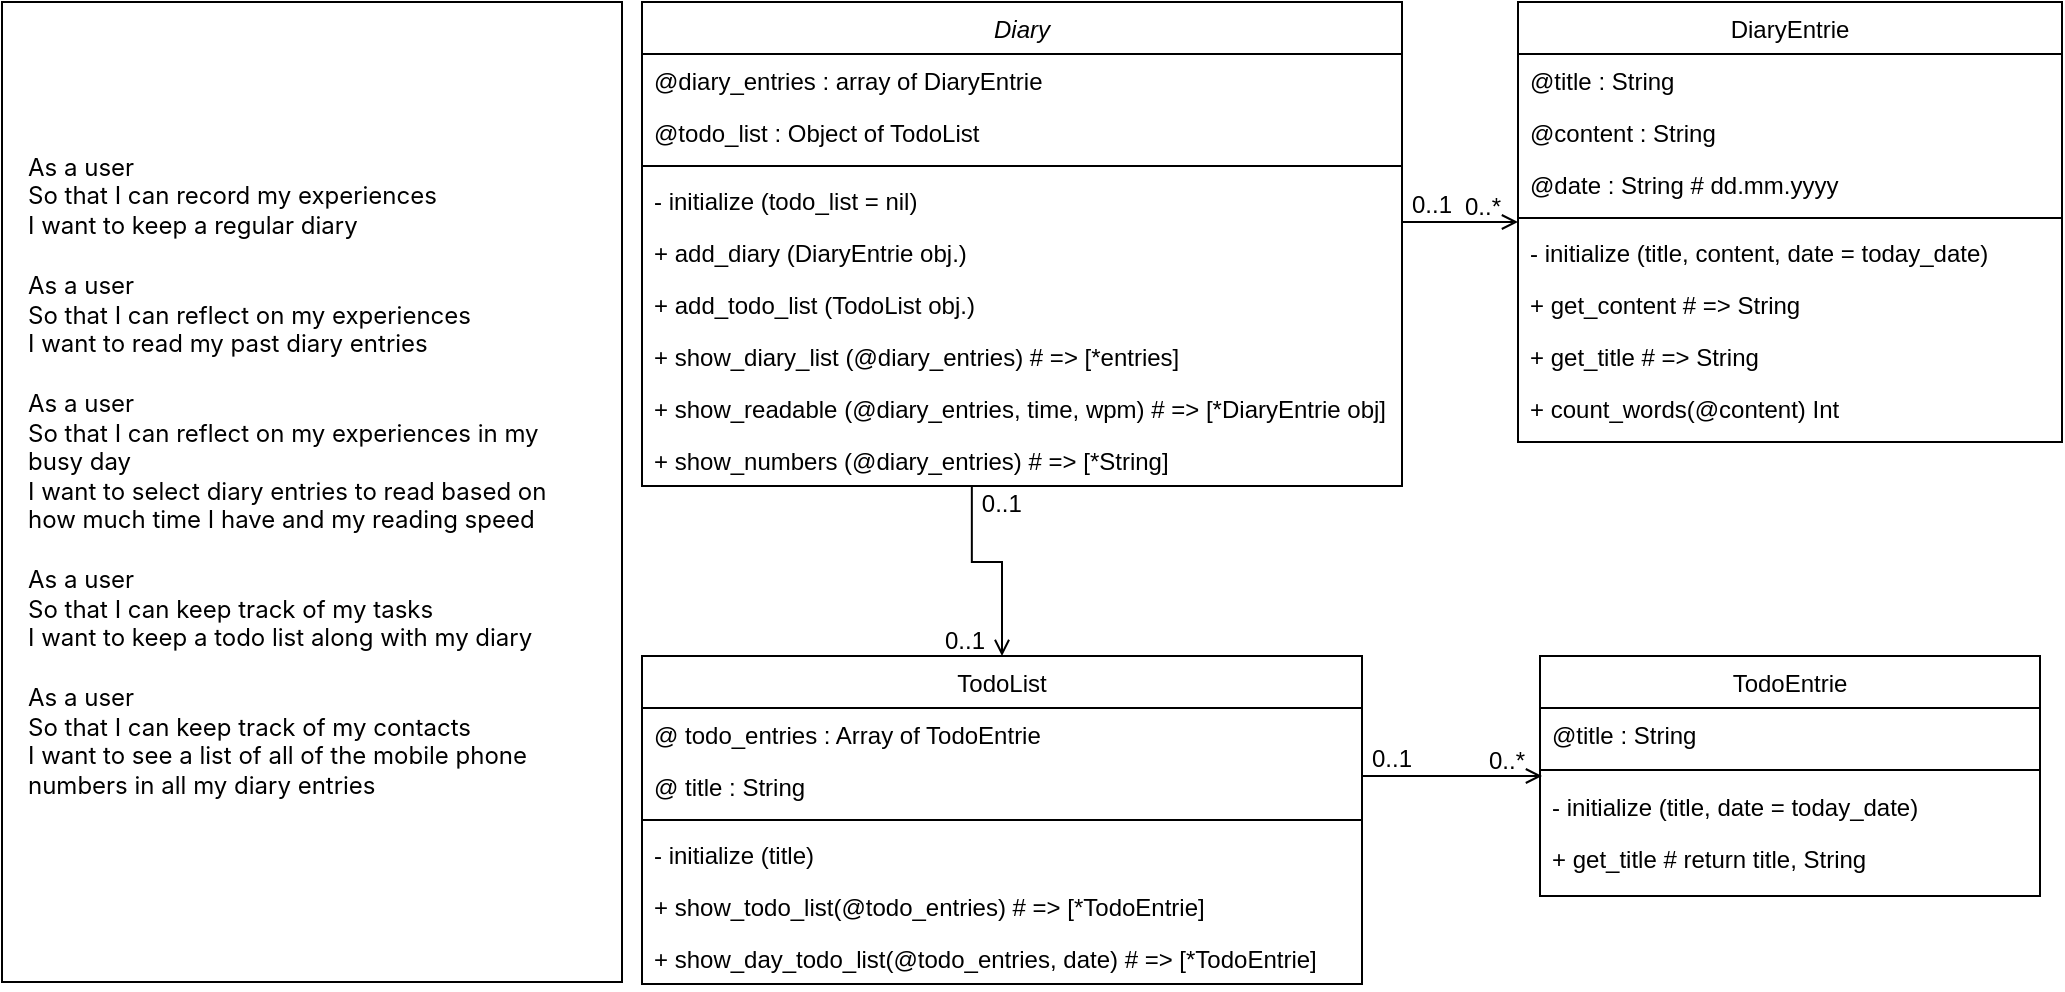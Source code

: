 <mxfile version="20.4.1" type="github">
  <diagram id="C5RBs43oDa-KdzZeNtuy" name="Page-1">
    <mxGraphModel dx="2041" dy="624" grid="1" gridSize="10" guides="1" tooltips="1" connect="1" arrows="1" fold="1" page="1" pageScale="1" pageWidth="827" pageHeight="1169" math="0" shadow="0">
      <root>
        <mxCell id="WIyWlLk6GJQsqaUBKTNV-0" />
        <mxCell id="WIyWlLk6GJQsqaUBKTNV-1" parent="WIyWlLk6GJQsqaUBKTNV-0" />
        <mxCell id="zkfFHV4jXpPFQw0GAbJ--0" value="Diary" style="swimlane;fontStyle=2;align=center;verticalAlign=top;childLayout=stackLayout;horizontal=1;startSize=26;horizontalStack=0;resizeParent=1;resizeLast=0;collapsible=1;marginBottom=0;rounded=0;shadow=0;strokeWidth=1;" parent="WIyWlLk6GJQsqaUBKTNV-1" vertex="1">
          <mxGeometry x="70" y="120" width="380" height="242" as="geometry">
            <mxRectangle x="230" y="140" width="160" height="26" as="alternateBounds" />
          </mxGeometry>
        </mxCell>
        <mxCell id="zkfFHV4jXpPFQw0GAbJ--1" value="@diary_entries : array of DiaryEntrie&#xa;" style="text;align=left;verticalAlign=top;spacingLeft=4;spacingRight=4;overflow=hidden;rotatable=0;points=[[0,0.5],[1,0.5]];portConstraint=eastwest;" parent="zkfFHV4jXpPFQw0GAbJ--0" vertex="1">
          <mxGeometry y="26" width="380" height="26" as="geometry" />
        </mxCell>
        <mxCell id="668Q4VYwSuUgbns-wlT--19" value="@todo_list : Object of TodoList" style="text;align=left;verticalAlign=top;spacingLeft=4;spacingRight=4;overflow=hidden;rotatable=0;points=[[0,0.5],[1,0.5]];portConstraint=eastwest;" vertex="1" parent="zkfFHV4jXpPFQw0GAbJ--0">
          <mxGeometry y="52" width="380" height="26" as="geometry" />
        </mxCell>
        <mxCell id="zkfFHV4jXpPFQw0GAbJ--4" value="" style="line;html=1;strokeWidth=1;align=left;verticalAlign=middle;spacingTop=-1;spacingLeft=3;spacingRight=3;rotatable=0;labelPosition=right;points=[];portConstraint=eastwest;" parent="zkfFHV4jXpPFQw0GAbJ--0" vertex="1">
          <mxGeometry y="78" width="380" height="8" as="geometry" />
        </mxCell>
        <mxCell id="668Q4VYwSuUgbns-wlT--12" value="- initialize (todo_list = nil)" style="text;align=left;verticalAlign=top;spacingLeft=4;spacingRight=4;overflow=hidden;rotatable=0;points=[[0,0.5],[1,0.5]];portConstraint=eastwest;" vertex="1" parent="zkfFHV4jXpPFQw0GAbJ--0">
          <mxGeometry y="86" width="380" height="26" as="geometry" />
        </mxCell>
        <mxCell id="668Q4VYwSuUgbns-wlT--11" value="+ add_diary (DiaryEntrie obj.)" style="text;align=left;verticalAlign=top;spacingLeft=4;spacingRight=4;overflow=hidden;rotatable=0;points=[[0,0.5],[1,0.5]];portConstraint=eastwest;" vertex="1" parent="zkfFHV4jXpPFQw0GAbJ--0">
          <mxGeometry y="112" width="380" height="26" as="geometry" />
        </mxCell>
        <mxCell id="668Q4VYwSuUgbns-wlT--18" value="+ add_todo_list (TodoList obj.)" style="text;align=left;verticalAlign=top;spacingLeft=4;spacingRight=4;overflow=hidden;rotatable=0;points=[[0,0.5],[1,0.5]];portConstraint=eastwest;" vertex="1" parent="zkfFHV4jXpPFQw0GAbJ--0">
          <mxGeometry y="138" width="380" height="26" as="geometry" />
        </mxCell>
        <mxCell id="zkfFHV4jXpPFQw0GAbJ--5" value="+ show_diary_list (@diary_entries) # =&gt; [*entries]" style="text;align=left;verticalAlign=top;spacingLeft=4;spacingRight=4;overflow=hidden;rotatable=0;points=[[0,0.5],[1,0.5]];portConstraint=eastwest;" parent="zkfFHV4jXpPFQw0GAbJ--0" vertex="1">
          <mxGeometry y="164" width="380" height="26" as="geometry" />
        </mxCell>
        <mxCell id="668Q4VYwSuUgbns-wlT--4" value="+ show_readable (@diary_entries, time, wpm) # =&gt; [*DiaryEntrie obj]" style="text;align=left;verticalAlign=top;spacingLeft=4;spacingRight=4;overflow=hidden;rotatable=0;points=[[0,0.5],[1,0.5]];portConstraint=eastwest;" vertex="1" parent="zkfFHV4jXpPFQw0GAbJ--0">
          <mxGeometry y="190" width="380" height="26" as="geometry" />
        </mxCell>
        <mxCell id="668Q4VYwSuUgbns-wlT--8" value="+ show_numbers (@diary_entries) # =&gt; [*String]" style="text;align=left;verticalAlign=top;spacingLeft=4;spacingRight=4;overflow=hidden;rotatable=0;points=[[0,0.5],[1,0.5]];portConstraint=eastwest;" vertex="1" parent="zkfFHV4jXpPFQw0GAbJ--0">
          <mxGeometry y="216" width="380" height="26" as="geometry" />
        </mxCell>
        <mxCell id="zkfFHV4jXpPFQw0GAbJ--6" value="TodoList" style="swimlane;fontStyle=0;align=center;verticalAlign=top;childLayout=stackLayout;horizontal=1;startSize=26;horizontalStack=0;resizeParent=1;resizeLast=0;collapsible=1;marginBottom=0;rounded=0;shadow=0;strokeWidth=1;" parent="WIyWlLk6GJQsqaUBKTNV-1" vertex="1">
          <mxGeometry x="70" y="447" width="360" height="164" as="geometry">
            <mxRectangle x="130" y="380" width="160" height="26" as="alternateBounds" />
          </mxGeometry>
        </mxCell>
        <mxCell id="zkfFHV4jXpPFQw0GAbJ--7" value="@ todo_entries : Array of TodoEntrie" style="text;align=left;verticalAlign=top;spacingLeft=4;spacingRight=4;overflow=hidden;rotatable=0;points=[[0,0.5],[1,0.5]];portConstraint=eastwest;" parent="zkfFHV4jXpPFQw0GAbJ--6" vertex="1">
          <mxGeometry y="26" width="360" height="26" as="geometry" />
        </mxCell>
        <mxCell id="668Q4VYwSuUgbns-wlT--17" value="@ title : String" style="text;align=left;verticalAlign=top;spacingLeft=4;spacingRight=4;overflow=hidden;rotatable=0;points=[[0,0.5],[1,0.5]];portConstraint=eastwest;" vertex="1" parent="zkfFHV4jXpPFQw0GAbJ--6">
          <mxGeometry y="52" width="360" height="26" as="geometry" />
        </mxCell>
        <mxCell id="zkfFHV4jXpPFQw0GAbJ--9" value="" style="line;html=1;strokeWidth=1;align=left;verticalAlign=middle;spacingTop=-1;spacingLeft=3;spacingRight=3;rotatable=0;labelPosition=right;points=[];portConstraint=eastwest;" parent="zkfFHV4jXpPFQw0GAbJ--6" vertex="1">
          <mxGeometry y="78" width="360" height="8" as="geometry" />
        </mxCell>
        <mxCell id="668Q4VYwSuUgbns-wlT--16" value="- initialize (title)" style="text;align=left;verticalAlign=top;spacingLeft=4;spacingRight=4;overflow=hidden;rotatable=0;points=[[0,0.5],[1,0.5]];portConstraint=eastwest;" vertex="1" parent="zkfFHV4jXpPFQw0GAbJ--6">
          <mxGeometry y="86" width="360" height="26" as="geometry" />
        </mxCell>
        <mxCell id="668Q4VYwSuUgbns-wlT--20" value="+ show_todo_list(@todo_entries) # =&gt; [*TodoEntrie]" style="text;align=left;verticalAlign=top;spacingLeft=4;spacingRight=4;overflow=hidden;rotatable=0;points=[[0,0.5],[1,0.5]];portConstraint=eastwest;" vertex="1" parent="zkfFHV4jXpPFQw0GAbJ--6">
          <mxGeometry y="112" width="360" height="26" as="geometry" />
        </mxCell>
        <mxCell id="668Q4VYwSuUgbns-wlT--24" value="+ show_day_todo_list(@todo_entries, date) # =&gt; [*TodoEntrie]" style="text;align=left;verticalAlign=top;spacingLeft=4;spacingRight=4;overflow=hidden;rotatable=0;points=[[0,0.5],[1,0.5]];portConstraint=eastwest;" vertex="1" parent="zkfFHV4jXpPFQw0GAbJ--6">
          <mxGeometry y="138" width="360" height="26" as="geometry" />
        </mxCell>
        <mxCell id="zkfFHV4jXpPFQw0GAbJ--13" value="TodoEntrie" style="swimlane;fontStyle=0;align=center;verticalAlign=top;childLayout=stackLayout;horizontal=1;startSize=26;horizontalStack=0;resizeParent=1;resizeLast=0;collapsible=1;marginBottom=0;rounded=0;shadow=0;strokeWidth=1;" parent="WIyWlLk6GJQsqaUBKTNV-1" vertex="1">
          <mxGeometry x="519" y="447" width="250" height="120" as="geometry">
            <mxRectangle x="340" y="380" width="170" height="26" as="alternateBounds" />
          </mxGeometry>
        </mxCell>
        <mxCell id="668Q4VYwSuUgbns-wlT--5" value="@title : String" style="text;align=left;verticalAlign=top;spacingLeft=4;spacingRight=4;overflow=hidden;rotatable=0;points=[[0,0.5],[1,0.5]];portConstraint=eastwest;" vertex="1" parent="zkfFHV4jXpPFQw0GAbJ--13">
          <mxGeometry y="26" width="250" height="26" as="geometry" />
        </mxCell>
        <mxCell id="zkfFHV4jXpPFQw0GAbJ--15" value="" style="line;html=1;strokeWidth=1;align=left;verticalAlign=middle;spacingTop=-1;spacingLeft=3;spacingRight=3;rotatable=0;labelPosition=right;points=[];portConstraint=eastwest;" parent="zkfFHV4jXpPFQw0GAbJ--13" vertex="1">
          <mxGeometry y="52" width="250" height="10" as="geometry" />
        </mxCell>
        <mxCell id="668Q4VYwSuUgbns-wlT--7" value="- initialize (title, date = today_date)" style="text;align=left;verticalAlign=top;spacingLeft=4;spacingRight=4;overflow=hidden;rotatable=0;points=[[0,0.5],[1,0.5]];portConstraint=eastwest;" vertex="1" parent="zkfFHV4jXpPFQw0GAbJ--13">
          <mxGeometry y="62" width="250" height="26" as="geometry" />
        </mxCell>
        <mxCell id="668Q4VYwSuUgbns-wlT--10" value="+ get_title # return title, String" style="text;align=left;verticalAlign=top;spacingLeft=4;spacingRight=4;overflow=hidden;rotatable=0;points=[[0,0.5],[1,0.5]];portConstraint=eastwest;" vertex="1" parent="zkfFHV4jXpPFQw0GAbJ--13">
          <mxGeometry y="88" width="250" height="26" as="geometry" />
        </mxCell>
        <mxCell id="zkfFHV4jXpPFQw0GAbJ--17" value="DiaryEntrie" style="swimlane;fontStyle=0;align=center;verticalAlign=top;childLayout=stackLayout;horizontal=1;startSize=26;horizontalStack=0;resizeParent=1;resizeLast=0;collapsible=1;marginBottom=0;rounded=0;shadow=0;strokeWidth=1;" parent="WIyWlLk6GJQsqaUBKTNV-1" vertex="1">
          <mxGeometry x="508" y="120" width="272" height="220" as="geometry">
            <mxRectangle x="550" y="140" width="160" height="26" as="alternateBounds" />
          </mxGeometry>
        </mxCell>
        <mxCell id="zkfFHV4jXpPFQw0GAbJ--18" value="@title : String" style="text;align=left;verticalAlign=top;spacingLeft=4;spacingRight=4;overflow=hidden;rotatable=0;points=[[0,0.5],[1,0.5]];portConstraint=eastwest;" parent="zkfFHV4jXpPFQw0GAbJ--17" vertex="1">
          <mxGeometry y="26" width="272" height="26" as="geometry" />
        </mxCell>
        <mxCell id="zkfFHV4jXpPFQw0GAbJ--19" value="@content : String" style="text;align=left;verticalAlign=top;spacingLeft=4;spacingRight=4;overflow=hidden;rotatable=0;points=[[0,0.5],[1,0.5]];portConstraint=eastwest;rounded=0;shadow=0;html=0;" parent="zkfFHV4jXpPFQw0GAbJ--17" vertex="1">
          <mxGeometry y="52" width="272" height="26" as="geometry" />
        </mxCell>
        <mxCell id="zkfFHV4jXpPFQw0GAbJ--20" value="@date : String # dd.mm.yyyy" style="text;align=left;verticalAlign=top;spacingLeft=4;spacingRight=4;overflow=hidden;rotatable=0;points=[[0,0.5],[1,0.5]];portConstraint=eastwest;rounded=0;shadow=0;html=0;" parent="zkfFHV4jXpPFQw0GAbJ--17" vertex="1">
          <mxGeometry y="78" width="272" height="26" as="geometry" />
        </mxCell>
        <mxCell id="zkfFHV4jXpPFQw0GAbJ--23" value="" style="line;html=1;strokeWidth=1;align=left;verticalAlign=middle;spacingTop=-1;spacingLeft=3;spacingRight=3;rotatable=0;labelPosition=right;points=[];portConstraint=eastwest;" parent="zkfFHV4jXpPFQw0GAbJ--17" vertex="1">
          <mxGeometry y="104" width="272" height="8" as="geometry" />
        </mxCell>
        <mxCell id="zkfFHV4jXpPFQw0GAbJ--24" value="- initialize (title, content, date = today_date)" style="text;align=left;verticalAlign=top;spacingLeft=4;spacingRight=4;overflow=hidden;rotatable=0;points=[[0,0.5],[1,0.5]];portConstraint=eastwest;" parent="zkfFHV4jXpPFQw0GAbJ--17" vertex="1">
          <mxGeometry y="112" width="272" height="26" as="geometry" />
        </mxCell>
        <mxCell id="668Q4VYwSuUgbns-wlT--1" value="+ get_content # =&gt; String" style="text;align=left;verticalAlign=top;spacingLeft=4;spacingRight=4;overflow=hidden;rotatable=0;points=[[0,0.5],[1,0.5]];portConstraint=eastwest;" vertex="1" parent="zkfFHV4jXpPFQw0GAbJ--17">
          <mxGeometry y="138" width="272" height="26" as="geometry" />
        </mxCell>
        <mxCell id="zkfFHV4jXpPFQw0GAbJ--25" value="+ get_title # =&gt; String" style="text;align=left;verticalAlign=top;spacingLeft=4;spacingRight=4;overflow=hidden;rotatable=0;points=[[0,0.5],[1,0.5]];portConstraint=eastwest;" parent="zkfFHV4jXpPFQw0GAbJ--17" vertex="1">
          <mxGeometry y="164" width="272" height="26" as="geometry" />
        </mxCell>
        <mxCell id="668Q4VYwSuUgbns-wlT--3" value="+ count_words(@content) Int" style="text;align=left;verticalAlign=top;spacingLeft=4;spacingRight=4;overflow=hidden;rotatable=0;points=[[0,0.5],[1,0.5]];portConstraint=eastwest;rounded=0;shadow=0;html=0;" vertex="1" parent="zkfFHV4jXpPFQw0GAbJ--17">
          <mxGeometry y="190" width="272" height="26" as="geometry" />
        </mxCell>
        <mxCell id="zkfFHV4jXpPFQw0GAbJ--26" value="" style="endArrow=open;shadow=0;strokeWidth=1;rounded=0;endFill=1;edgeStyle=elbowEdgeStyle;elbow=vertical;" parent="WIyWlLk6GJQsqaUBKTNV-1" source="zkfFHV4jXpPFQw0GAbJ--0" target="zkfFHV4jXpPFQw0GAbJ--17" edge="1">
          <mxGeometry x="0.5" y="41" relative="1" as="geometry">
            <mxPoint x="380" y="192" as="sourcePoint" />
            <mxPoint x="540" y="192" as="targetPoint" />
            <mxPoint x="-40" y="32" as="offset" />
          </mxGeometry>
        </mxCell>
        <mxCell id="zkfFHV4jXpPFQw0GAbJ--27" value="0..1" style="resizable=0;align=left;verticalAlign=bottom;labelBackgroundColor=none;fontSize=12;" parent="zkfFHV4jXpPFQw0GAbJ--26" connectable="0" vertex="1">
          <mxGeometry x="-1" relative="1" as="geometry">
            <mxPoint x="3" as="offset" />
          </mxGeometry>
        </mxCell>
        <mxCell id="zkfFHV4jXpPFQw0GAbJ--28" value="0..*" style="resizable=0;align=right;verticalAlign=bottom;labelBackgroundColor=none;fontSize=12;" parent="zkfFHV4jXpPFQw0GAbJ--26" connectable="0" vertex="1">
          <mxGeometry x="1" relative="1" as="geometry">
            <mxPoint x="-7" y="1" as="offset" />
          </mxGeometry>
        </mxCell>
        <mxCell id="668Q4VYwSuUgbns-wlT--0" value="&lt;blockquote style=&quot;box-sizing: border-box; margin: 0px 0px 16px; padding: 0px 1em; border-left: 0.25em solid var(--color-border-default); font-family: -apple-system, &amp;quot;system-ui&amp;quot;, &amp;quot;Segoe UI&amp;quot;, Helvetica, Arial, sans-serif, &amp;quot;Apple Color Emoji&amp;quot;, &amp;quot;Segoe UI Emoji&amp;quot;; text-align: start;&quot;&gt;&lt;p style=&quot;box-sizing: border-box; margin-top: 0px; margin-bottom: 0px;&quot; dir=&quot;auto&quot;&gt;&lt;font style=&quot;font-size: 12px;&quot;&gt;As a user&lt;br style=&quot;box-sizing: border-box;&quot;&gt;So that I can record my experiences&lt;br style=&quot;box-sizing: border-box;&quot;&gt;I want to keep a regular diary&lt;/font&gt;&lt;/p&gt;&lt;/blockquote&gt;&lt;blockquote style=&quot;box-sizing: border-box; margin: 0px 0px 16px; padding: 0px 1em; border-left: 0.25em solid var(--color-border-default); font-family: -apple-system, &amp;quot;system-ui&amp;quot;, &amp;quot;Segoe UI&amp;quot;, Helvetica, Arial, sans-serif, &amp;quot;Apple Color Emoji&amp;quot;, &amp;quot;Segoe UI Emoji&amp;quot;; text-align: start;&quot;&gt;&lt;p style=&quot;box-sizing: border-box; margin-top: 0px; margin-bottom: 0px;&quot; dir=&quot;auto&quot;&gt;&lt;font style=&quot;font-size: 12px;&quot;&gt;As a user&lt;br style=&quot;box-sizing: border-box;&quot;&gt;So that I can reflect on my experiences&lt;br style=&quot;box-sizing: border-box;&quot;&gt;I want to read my past diary entries&lt;/font&gt;&lt;/p&gt;&lt;/blockquote&gt;&lt;blockquote style=&quot;box-sizing: border-box; margin: 0px 0px 16px; padding: 0px 1em; border-left: 0.25em solid var(--color-border-default); font-family: -apple-system, &amp;quot;system-ui&amp;quot;, &amp;quot;Segoe UI&amp;quot;, Helvetica, Arial, sans-serif, &amp;quot;Apple Color Emoji&amp;quot;, &amp;quot;Segoe UI Emoji&amp;quot;; text-align: start;&quot;&gt;&lt;p style=&quot;box-sizing: border-box; margin-top: 0px; margin-bottom: 0px;&quot; dir=&quot;auto&quot;&gt;&lt;font style=&quot;font-size: 12px;&quot;&gt;As a user&lt;br style=&quot;box-sizing: border-box;&quot;&gt;So that I can reflect on my experiences in my busy day&lt;br style=&quot;box-sizing: border-box;&quot;&gt;I want to select diary entries to read based on how much time I have and my reading speed&lt;/font&gt;&lt;/p&gt;&lt;/blockquote&gt;&lt;blockquote style=&quot;box-sizing: border-box; margin: 0px 0px 16px; padding: 0px 1em; border-left: 0.25em solid var(--color-border-default); font-family: -apple-system, &amp;quot;system-ui&amp;quot;, &amp;quot;Segoe UI&amp;quot;, Helvetica, Arial, sans-serif, &amp;quot;Apple Color Emoji&amp;quot;, &amp;quot;Segoe UI Emoji&amp;quot;; text-align: start;&quot;&gt;&lt;p style=&quot;box-sizing: border-box; margin-top: 0px; margin-bottom: 0px;&quot; dir=&quot;auto&quot;&gt;&lt;font style=&quot;font-size: 12px;&quot;&gt;As a user&lt;br style=&quot;box-sizing: border-box;&quot;&gt;So that I can keep track of my tasks&lt;br style=&quot;box-sizing: border-box;&quot;&gt;I want to keep a todo list along with my diary&lt;/font&gt;&lt;/p&gt;&lt;/blockquote&gt;&lt;blockquote style=&quot;box-sizing: border-box; margin: 0px 0px 16px; padding: 0px 1em; border-left: 0.25em solid var(--color-border-default); font-family: -apple-system, &amp;quot;system-ui&amp;quot;, &amp;quot;Segoe UI&amp;quot;, Helvetica, Arial, sans-serif, &amp;quot;Apple Color Emoji&amp;quot;, &amp;quot;Segoe UI Emoji&amp;quot;; text-align: start;&quot;&gt;&lt;p style=&quot;box-sizing: border-box; margin-top: 0px; margin-bottom: 0px;&quot; dir=&quot;auto&quot;&gt;&lt;font style=&quot;font-size: 12px;&quot;&gt;As a user&lt;br style=&quot;box-sizing: border-box;&quot;&gt;So that I can keep track of my contacts&lt;br style=&quot;box-sizing: border-box;&quot;&gt;I want to see a list of all of the mobile phone numbers in all my diary entries&lt;/font&gt;&lt;/p&gt;&lt;/blockquote&gt;" style="rounded=0;whiteSpace=wrap;html=1;" vertex="1" parent="WIyWlLk6GJQsqaUBKTNV-1">
          <mxGeometry x="-250" y="120" width="310" height="490" as="geometry" />
        </mxCell>
        <mxCell id="668Q4VYwSuUgbns-wlT--13" value="" style="endArrow=open;shadow=0;strokeWidth=1;rounded=0;endFill=1;edgeStyle=elbowEdgeStyle;elbow=vertical;exitX=1;exitY=0.5;exitDx=0;exitDy=0;" edge="1" parent="WIyWlLk6GJQsqaUBKTNV-1" source="668Q4VYwSuUgbns-wlT--17">
          <mxGeometry x="0.5" y="41" relative="1" as="geometry">
            <mxPoint x="390.0" y="520" as="sourcePoint" />
            <mxPoint x="520" y="507" as="targetPoint" />
            <mxPoint x="-40" y="32" as="offset" />
            <Array as="points">
              <mxPoint x="510" y="507" />
            </Array>
          </mxGeometry>
        </mxCell>
        <mxCell id="668Q4VYwSuUgbns-wlT--14" value="0..1" style="resizable=0;align=left;verticalAlign=bottom;labelBackgroundColor=none;fontSize=12;" connectable="0" vertex="1" parent="668Q4VYwSuUgbns-wlT--13">
          <mxGeometry x="-1" relative="1" as="geometry">
            <mxPoint x="3" y="-5" as="offset" />
          </mxGeometry>
        </mxCell>
        <mxCell id="668Q4VYwSuUgbns-wlT--15" value="0..*" style="resizable=0;align=right;verticalAlign=bottom;labelBackgroundColor=none;fontSize=12;" connectable="0" vertex="1" parent="668Q4VYwSuUgbns-wlT--13">
          <mxGeometry x="1" relative="1" as="geometry">
            <mxPoint x="-7" y="1" as="offset" />
          </mxGeometry>
        </mxCell>
        <mxCell id="668Q4VYwSuUgbns-wlT--21" value="" style="endArrow=open;shadow=0;strokeWidth=1;rounded=0;endFill=1;edgeStyle=elbowEdgeStyle;elbow=vertical;exitX=0.434;exitY=0.987;exitDx=0;exitDy=0;exitPerimeter=0;entryX=0.5;entryY=0;entryDx=0;entryDy=0;" edge="1" parent="WIyWlLk6GJQsqaUBKTNV-1" source="668Q4VYwSuUgbns-wlT--8" target="zkfFHV4jXpPFQw0GAbJ--6">
          <mxGeometry x="0.5" y="41" relative="1" as="geometry">
            <mxPoint x="310.0" y="415" as="sourcePoint" />
            <mxPoint x="430" y="410" as="targetPoint" />
            <mxPoint x="-40" y="32" as="offset" />
            <Array as="points">
              <mxPoint x="255" y="400" />
              <mxPoint x="420" y="410" />
            </Array>
          </mxGeometry>
        </mxCell>
        <mxCell id="668Q4VYwSuUgbns-wlT--22" value="0..1" style="resizable=0;align=left;verticalAlign=bottom;labelBackgroundColor=none;fontSize=12;" connectable="0" vertex="1" parent="668Q4VYwSuUgbns-wlT--21">
          <mxGeometry x="-1" relative="1" as="geometry">
            <mxPoint x="3" y="18" as="offset" />
          </mxGeometry>
        </mxCell>
        <mxCell id="668Q4VYwSuUgbns-wlT--23" value="0..1" style="resizable=0;align=right;verticalAlign=bottom;labelBackgroundColor=none;fontSize=12;" connectable="0" vertex="1" parent="668Q4VYwSuUgbns-wlT--21">
          <mxGeometry x="1" relative="1" as="geometry">
            <mxPoint x="-7" y="1" as="offset" />
          </mxGeometry>
        </mxCell>
      </root>
    </mxGraphModel>
  </diagram>
</mxfile>
